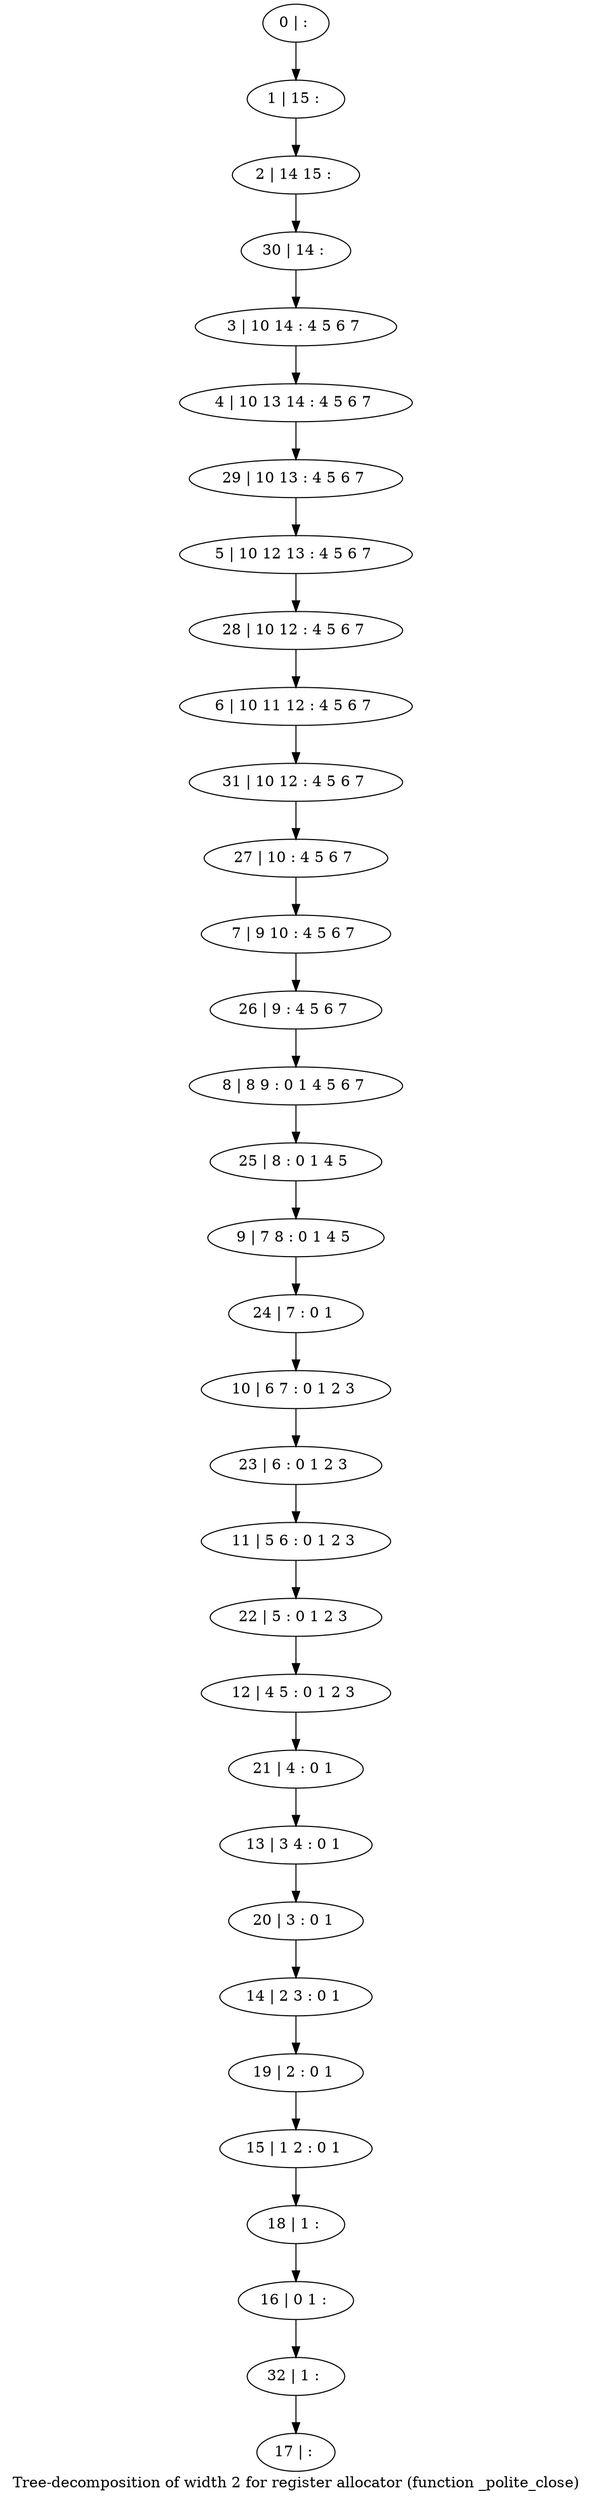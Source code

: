 digraph G {
graph [label="Tree-decomposition of width 2 for register allocator (function _polite_close)"]
0[label="0 | : "];
1[label="1 | 15 : "];
2[label="2 | 14 15 : "];
3[label="3 | 10 14 : 4 5 6 7 "];
4[label="4 | 10 13 14 : 4 5 6 7 "];
5[label="5 | 10 12 13 : 4 5 6 7 "];
6[label="6 | 10 11 12 : 4 5 6 7 "];
7[label="7 | 9 10 : 4 5 6 7 "];
8[label="8 | 8 9 : 0 1 4 5 6 7 "];
9[label="9 | 7 8 : 0 1 4 5 "];
10[label="10 | 6 7 : 0 1 2 3 "];
11[label="11 | 5 6 : 0 1 2 3 "];
12[label="12 | 4 5 : 0 1 2 3 "];
13[label="13 | 3 4 : 0 1 "];
14[label="14 | 2 3 : 0 1 "];
15[label="15 | 1 2 : 0 1 "];
16[label="16 | 0 1 : "];
17[label="17 | : "];
18[label="18 | 1 : "];
19[label="19 | 2 : 0 1 "];
20[label="20 | 3 : 0 1 "];
21[label="21 | 4 : 0 1 "];
22[label="22 | 5 : 0 1 2 3 "];
23[label="23 | 6 : 0 1 2 3 "];
24[label="24 | 7 : 0 1 "];
25[label="25 | 8 : 0 1 4 5 "];
26[label="26 | 9 : 4 5 6 7 "];
27[label="27 | 10 : 4 5 6 7 "];
28[label="28 | 10 12 : 4 5 6 7 "];
29[label="29 | 10 13 : 4 5 6 7 "];
30[label="30 | 14 : "];
31[label="31 | 10 12 : 4 5 6 7 "];
32[label="32 | 1 : "];
0->1 ;
1->2 ;
3->4 ;
18->16 ;
15->18 ;
19->15 ;
14->19 ;
20->14 ;
13->20 ;
21->13 ;
12->21 ;
22->12 ;
11->22 ;
23->11 ;
10->23 ;
24->10 ;
9->24 ;
25->9 ;
8->25 ;
26->8 ;
7->26 ;
27->7 ;
28->6 ;
5->28 ;
29->5 ;
4->29 ;
30->3 ;
2->30 ;
31->27 ;
6->31 ;
32->17 ;
16->32 ;
}
